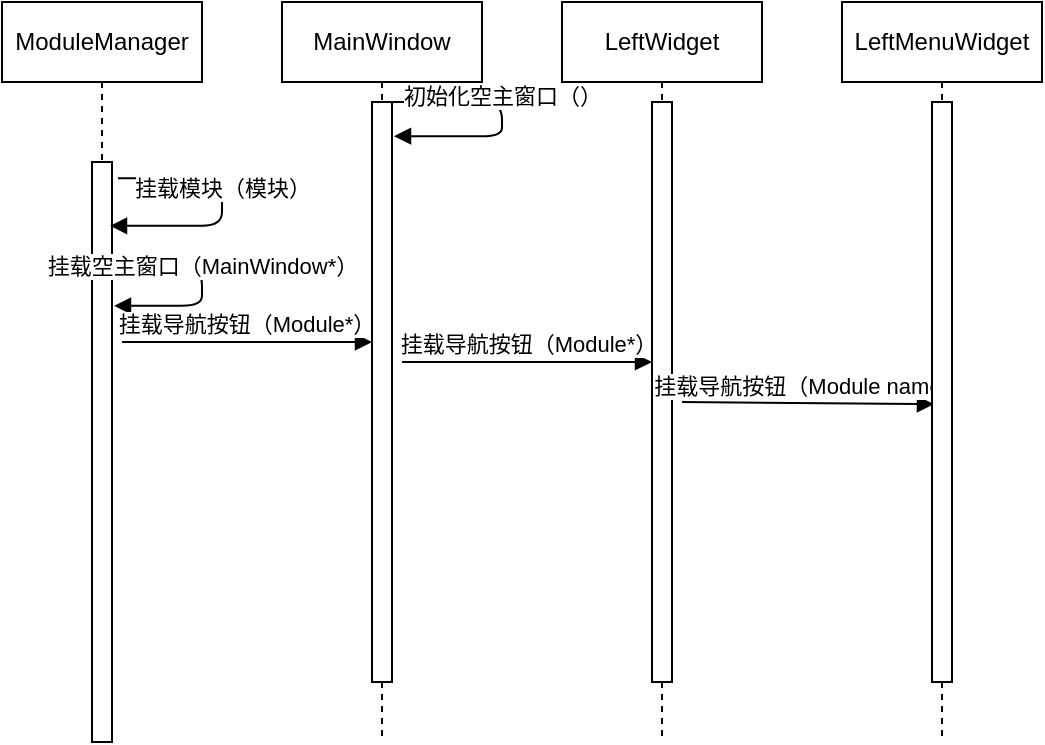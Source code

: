 <mxfile version="10.5.9" type="github"><diagram id="oYO2ia2k07yYNedKwlDn" name="Page-1"><mxGraphModel dx="918" dy="664" grid="1" gridSize="10" guides="1" tooltips="1" connect="1" arrows="1" fold="1" page="1" pageScale="1" pageWidth="827" pageHeight="1169" math="0" shadow="0"><root><mxCell id="0"/><mxCell id="1" parent="0"/><mxCell id="T1m_mT9C00GPWnI1kfAj-1" value="ModuleManager" style="shape=umlLifeline;perimeter=lifelinePerimeter;whiteSpace=wrap;html=1;container=1;collapsible=0;recursiveResize=0;outlineConnect=0;" parent="1" vertex="1"><mxGeometry x="120" y="140" width="100" height="370" as="geometry"/></mxCell><mxCell id="T1m_mT9C00GPWnI1kfAj-2" value="" style="html=1;points=[];perimeter=orthogonalPerimeter;" parent="T1m_mT9C00GPWnI1kfAj-1" vertex="1"><mxGeometry x="45" y="80" width="10" height="290" as="geometry"/></mxCell><mxCell id="T1m_mT9C00GPWnI1kfAj-3" value="挂载模块（模块）" style="html=1;verticalAlign=bottom;endArrow=block;edgeStyle=orthogonalEdgeStyle;entryX=0.9;entryY=0.11;entryDx=0;entryDy=0;entryPerimeter=0;exitX=1.3;exitY=0.028;exitDx=0;exitDy=0;exitPerimeter=0;" parent="T1m_mT9C00GPWnI1kfAj-1" source="T1m_mT9C00GPWnI1kfAj-2" target="T1m_mT9C00GPWnI1kfAj-2" edge="1"><mxGeometry width="80" relative="1" as="geometry"><mxPoint x="60" y="70" as="sourcePoint"/><mxPoint x="140" y="70" as="targetPoint"/><Array as="points"><mxPoint x="110" y="88"/><mxPoint x="110" y="112"/></Array></mxGeometry></mxCell><mxCell id="T1m_mT9C00GPWnI1kfAj-11" value="挂载空主窗口（MainWindow*）" style="html=1;verticalAlign=bottom;endArrow=block;exitX=1;exitY=0.179;exitDx=0;exitDy=0;exitPerimeter=0;edgeStyle=orthogonalEdgeStyle;entryX=1.1;entryY=0.248;entryDx=0;entryDy=0;entryPerimeter=0;" parent="T1m_mT9C00GPWnI1kfAj-1" source="T1m_mT9C00GPWnI1kfAj-2" target="T1m_mT9C00GPWnI1kfAj-2" edge="1"><mxGeometry width="80" relative="1" as="geometry"><mxPoint x="54" y="110" as="sourcePoint"/><mxPoint x="60" y="210" as="targetPoint"/><Array as="points"><mxPoint x="100" y="132"/><mxPoint x="100" y="152"/></Array></mxGeometry></mxCell><mxCell id="T1m_mT9C00GPWnI1kfAj-15" value="挂载导航按钮（Module*）" style="html=1;verticalAlign=bottom;endArrow=block;entryX=0;entryY=0.414;entryDx=0;entryDy=0;entryPerimeter=0;" parent="T1m_mT9C00GPWnI1kfAj-1" target="T1m_mT9C00GPWnI1kfAj-9" edge="1"><mxGeometry width="80" relative="1" as="geometry"><mxPoint x="60" y="170" as="sourcePoint"/><mxPoint x="130" y="170" as="targetPoint"/></mxGeometry></mxCell><mxCell id="T1m_mT9C00GPWnI1kfAj-8" value="MainWindow" style="shape=umlLifeline;perimeter=lifelinePerimeter;whiteSpace=wrap;html=1;container=1;collapsible=0;recursiveResize=0;outlineConnect=0;" parent="1" vertex="1"><mxGeometry x="260" y="140" width="100" height="370" as="geometry"/></mxCell><mxCell id="T1m_mT9C00GPWnI1kfAj-9" value="" style="html=1;points=[];perimeter=orthogonalPerimeter;" parent="T1m_mT9C00GPWnI1kfAj-8" vertex="1"><mxGeometry x="45" y="50" width="10" height="290" as="geometry"/></mxCell><mxCell id="T1m_mT9C00GPWnI1kfAj-13" value="初始化空主窗口（）" style="html=1;verticalAlign=bottom;endArrow=block;edgeStyle=orthogonalEdgeStyle;entryX=1.1;entryY=0.059;entryDx=0;entryDy=0;entryPerimeter=0;" parent="T1m_mT9C00GPWnI1kfAj-8" target="T1m_mT9C00GPWnI1kfAj-9" edge="1"><mxGeometry width="80" relative="1" as="geometry"><mxPoint x="50" y="50" as="sourcePoint"/><mxPoint x="140" y="50" as="targetPoint"/><Array as="points"><mxPoint x="110" y="50"/><mxPoint x="110" y="67"/></Array></mxGeometry></mxCell><mxCell id="T1m_mT9C00GPWnI1kfAj-20" value="挂载导航按钮（Module*）" style="html=1;verticalAlign=bottom;endArrow=block;" parent="T1m_mT9C00GPWnI1kfAj-8" target="T1m_mT9C00GPWnI1kfAj-19" edge="1"><mxGeometry width="80" relative="1" as="geometry"><mxPoint x="60" y="180" as="sourcePoint"/><mxPoint x="130" y="180" as="targetPoint"/></mxGeometry></mxCell><mxCell id="T1m_mT9C00GPWnI1kfAj-16" value="LeftWidget" style="shape=umlLifeline;perimeter=lifelinePerimeter;whiteSpace=wrap;html=1;container=1;collapsible=0;recursiveResize=0;outlineConnect=0;" parent="1" vertex="1"><mxGeometry x="400" y="140" width="100" height="370" as="geometry"/></mxCell><mxCell id="T1m_mT9C00GPWnI1kfAj-19" value="" style="html=1;points=[];perimeter=orthogonalPerimeter;" parent="T1m_mT9C00GPWnI1kfAj-16" vertex="1"><mxGeometry x="45" y="50" width="10" height="290" as="geometry"/></mxCell><mxCell id="T1m_mT9C00GPWnI1kfAj-27" value="挂载导航按钮（Module name）" style="html=1;verticalAlign=bottom;endArrow=block;entryX=0.1;entryY=0.521;entryDx=0;entryDy=0;entryPerimeter=0;" parent="T1m_mT9C00GPWnI1kfAj-16" target="T1m_mT9C00GPWnI1kfAj-23" edge="1"><mxGeometry width="80" relative="1" as="geometry"><mxPoint x="60" y="200" as="sourcePoint"/><mxPoint x="140" y="200" as="targetPoint"/></mxGeometry></mxCell><mxCell id="T1m_mT9C00GPWnI1kfAj-21" value="LeftMenuWidget" style="shape=umlLifeline;perimeter=lifelinePerimeter;whiteSpace=wrap;html=1;container=1;collapsible=0;recursiveResize=0;outlineConnect=0;" parent="1" vertex="1"><mxGeometry x="540" y="140" width="100" height="370" as="geometry"/></mxCell><mxCell id="T1m_mT9C00GPWnI1kfAj-23" value="" style="html=1;points=[];perimeter=orthogonalPerimeter;" parent="T1m_mT9C00GPWnI1kfAj-21" vertex="1"><mxGeometry x="45" y="50" width="10" height="290" as="geometry"/></mxCell></root></mxGraphModel></diagram></mxfile>